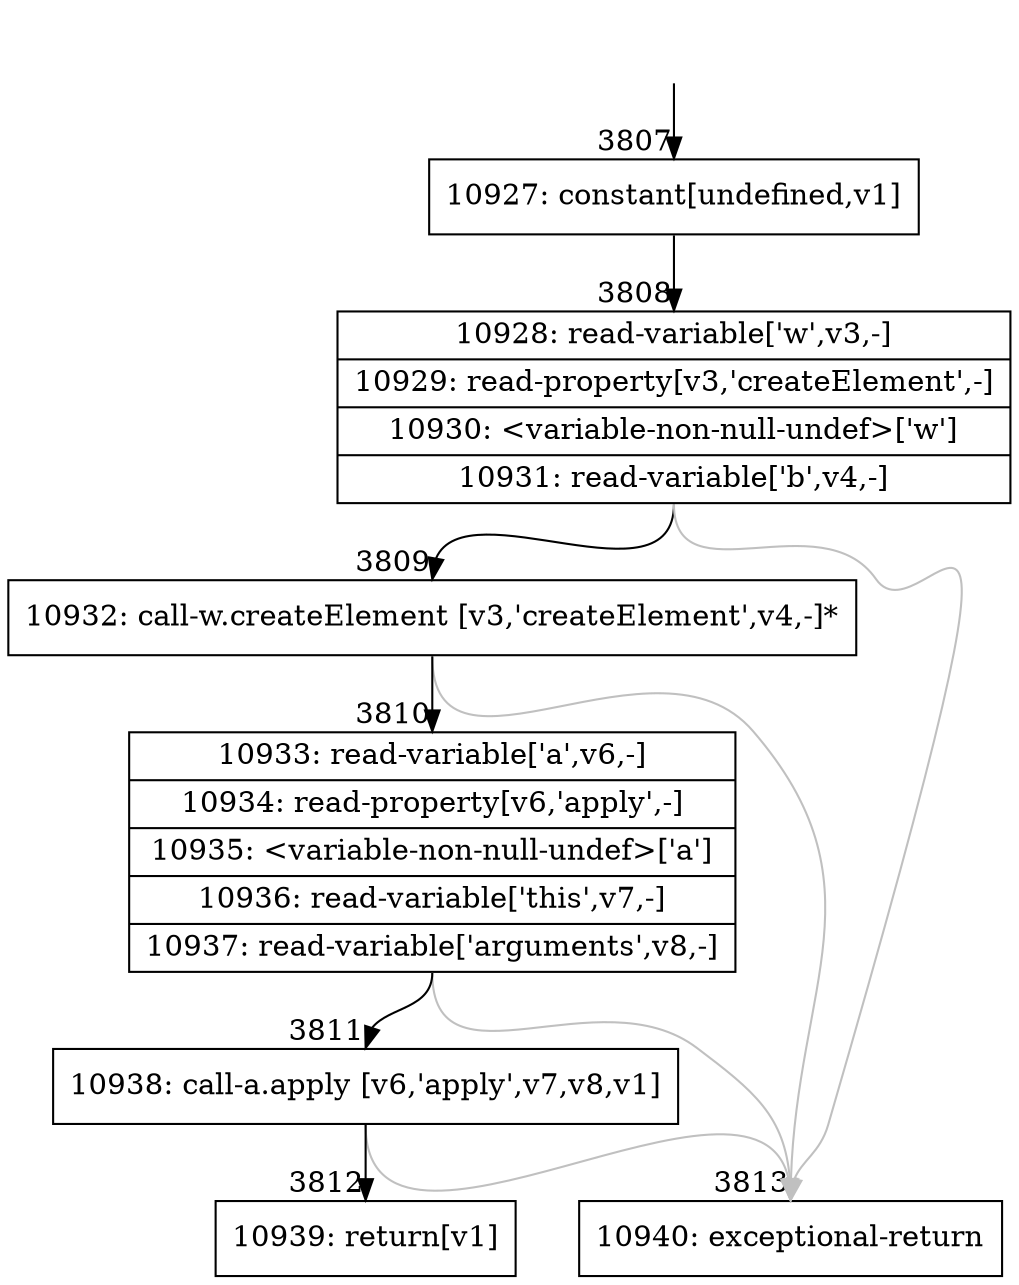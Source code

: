 digraph {
rankdir="TD"
BB_entry321[shape=none,label=""];
BB_entry321 -> BB3807 [tailport=s, headport=n, headlabel="    3807"]
BB3807 [shape=record label="{10927: constant[undefined,v1]}" ] 
BB3807 -> BB3808 [tailport=s, headport=n, headlabel="      3808"]
BB3808 [shape=record label="{10928: read-variable['w',v3,-]|10929: read-property[v3,'createElement',-]|10930: \<variable-non-null-undef\>['w']|10931: read-variable['b',v4,-]}" ] 
BB3808 -> BB3809 [tailport=s, headport=n, headlabel="      3809"]
BB3808 -> BB3813 [tailport=s, headport=n, color=gray, headlabel="      3813"]
BB3809 [shape=record label="{10932: call-w.createElement [v3,'createElement',v4,-]*}" ] 
BB3809 -> BB3810 [tailport=s, headport=n, headlabel="      3810"]
BB3809 -> BB3813 [tailport=s, headport=n, color=gray]
BB3810 [shape=record label="{10933: read-variable['a',v6,-]|10934: read-property[v6,'apply',-]|10935: \<variable-non-null-undef\>['a']|10936: read-variable['this',v7,-]|10937: read-variable['arguments',v8,-]}" ] 
BB3810 -> BB3811 [tailport=s, headport=n, headlabel="      3811"]
BB3810 -> BB3813 [tailport=s, headport=n, color=gray]
BB3811 [shape=record label="{10938: call-a.apply [v6,'apply',v7,v8,v1]}" ] 
BB3811 -> BB3812 [tailport=s, headport=n, headlabel="      3812"]
BB3811 -> BB3813 [tailport=s, headport=n, color=gray]
BB3812 [shape=record label="{10939: return[v1]}" ] 
BB3813 [shape=record label="{10940: exceptional-return}" ] 
}

